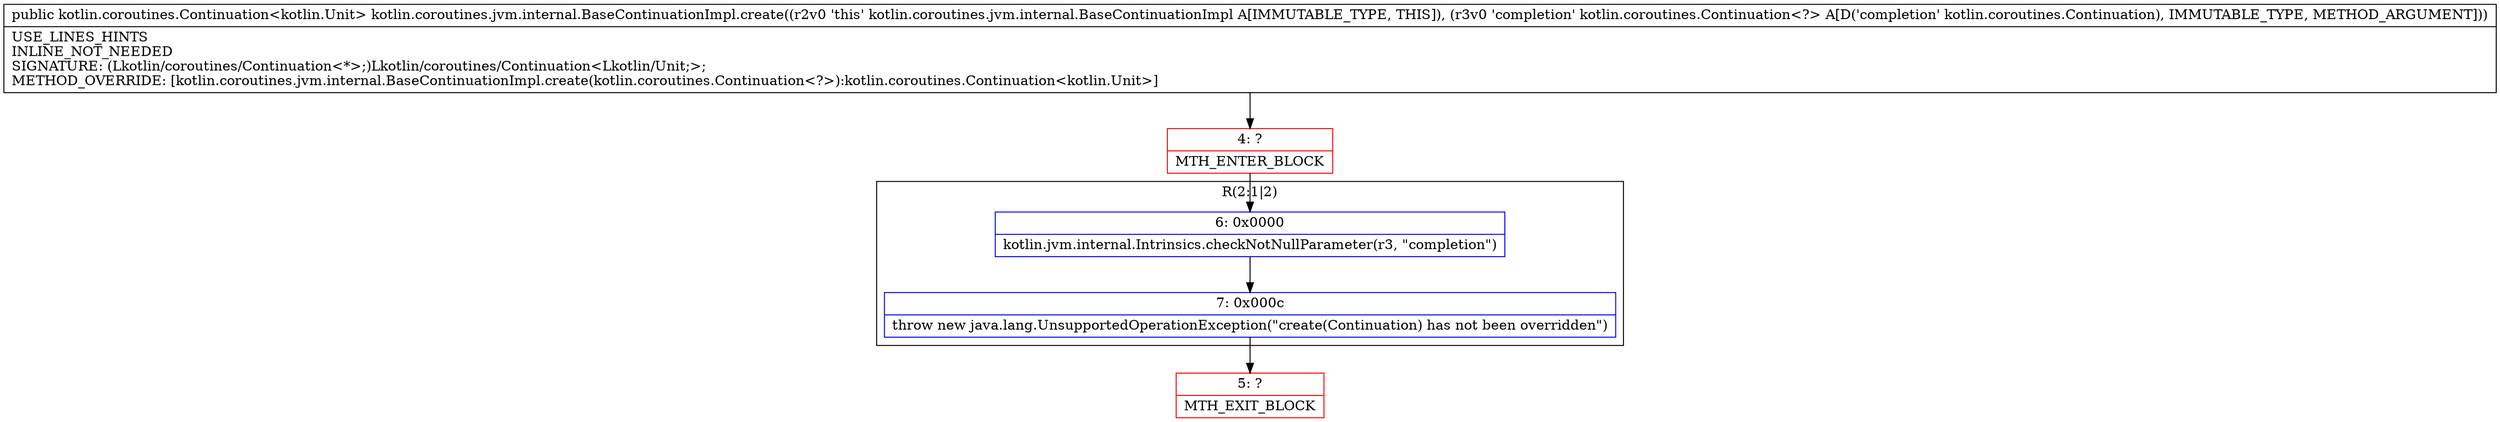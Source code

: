 digraph "CFG forkotlin.coroutines.jvm.internal.BaseContinuationImpl.create(Lkotlin\/coroutines\/Continuation;)Lkotlin\/coroutines\/Continuation;" {
subgraph cluster_Region_961172259 {
label = "R(2:1|2)";
node [shape=record,color=blue];
Node_6 [shape=record,label="{6\:\ 0x0000|kotlin.jvm.internal.Intrinsics.checkNotNullParameter(r3, \"completion\")\l}"];
Node_7 [shape=record,label="{7\:\ 0x000c|throw new java.lang.UnsupportedOperationException(\"create(Continuation) has not been overridden\")\l}"];
}
Node_4 [shape=record,color=red,label="{4\:\ ?|MTH_ENTER_BLOCK\l}"];
Node_5 [shape=record,color=red,label="{5\:\ ?|MTH_EXIT_BLOCK\l}"];
MethodNode[shape=record,label="{public kotlin.coroutines.Continuation\<kotlin.Unit\> kotlin.coroutines.jvm.internal.BaseContinuationImpl.create((r2v0 'this' kotlin.coroutines.jvm.internal.BaseContinuationImpl A[IMMUTABLE_TYPE, THIS]), (r3v0 'completion' kotlin.coroutines.Continuation\<?\> A[D('completion' kotlin.coroutines.Continuation), IMMUTABLE_TYPE, METHOD_ARGUMENT]))  | USE_LINES_HINTS\lINLINE_NOT_NEEDED\lSIGNATURE: (Lkotlin\/coroutines\/Continuation\<*\>;)Lkotlin\/coroutines\/Continuation\<Lkotlin\/Unit;\>;\lMETHOD_OVERRIDE: [kotlin.coroutines.jvm.internal.BaseContinuationImpl.create(kotlin.coroutines.Continuation\<?\>):kotlin.coroutines.Continuation\<kotlin.Unit\>]\l}"];
MethodNode -> Node_4;Node_6 -> Node_7;
Node_7 -> Node_5;
Node_4 -> Node_6;
}

